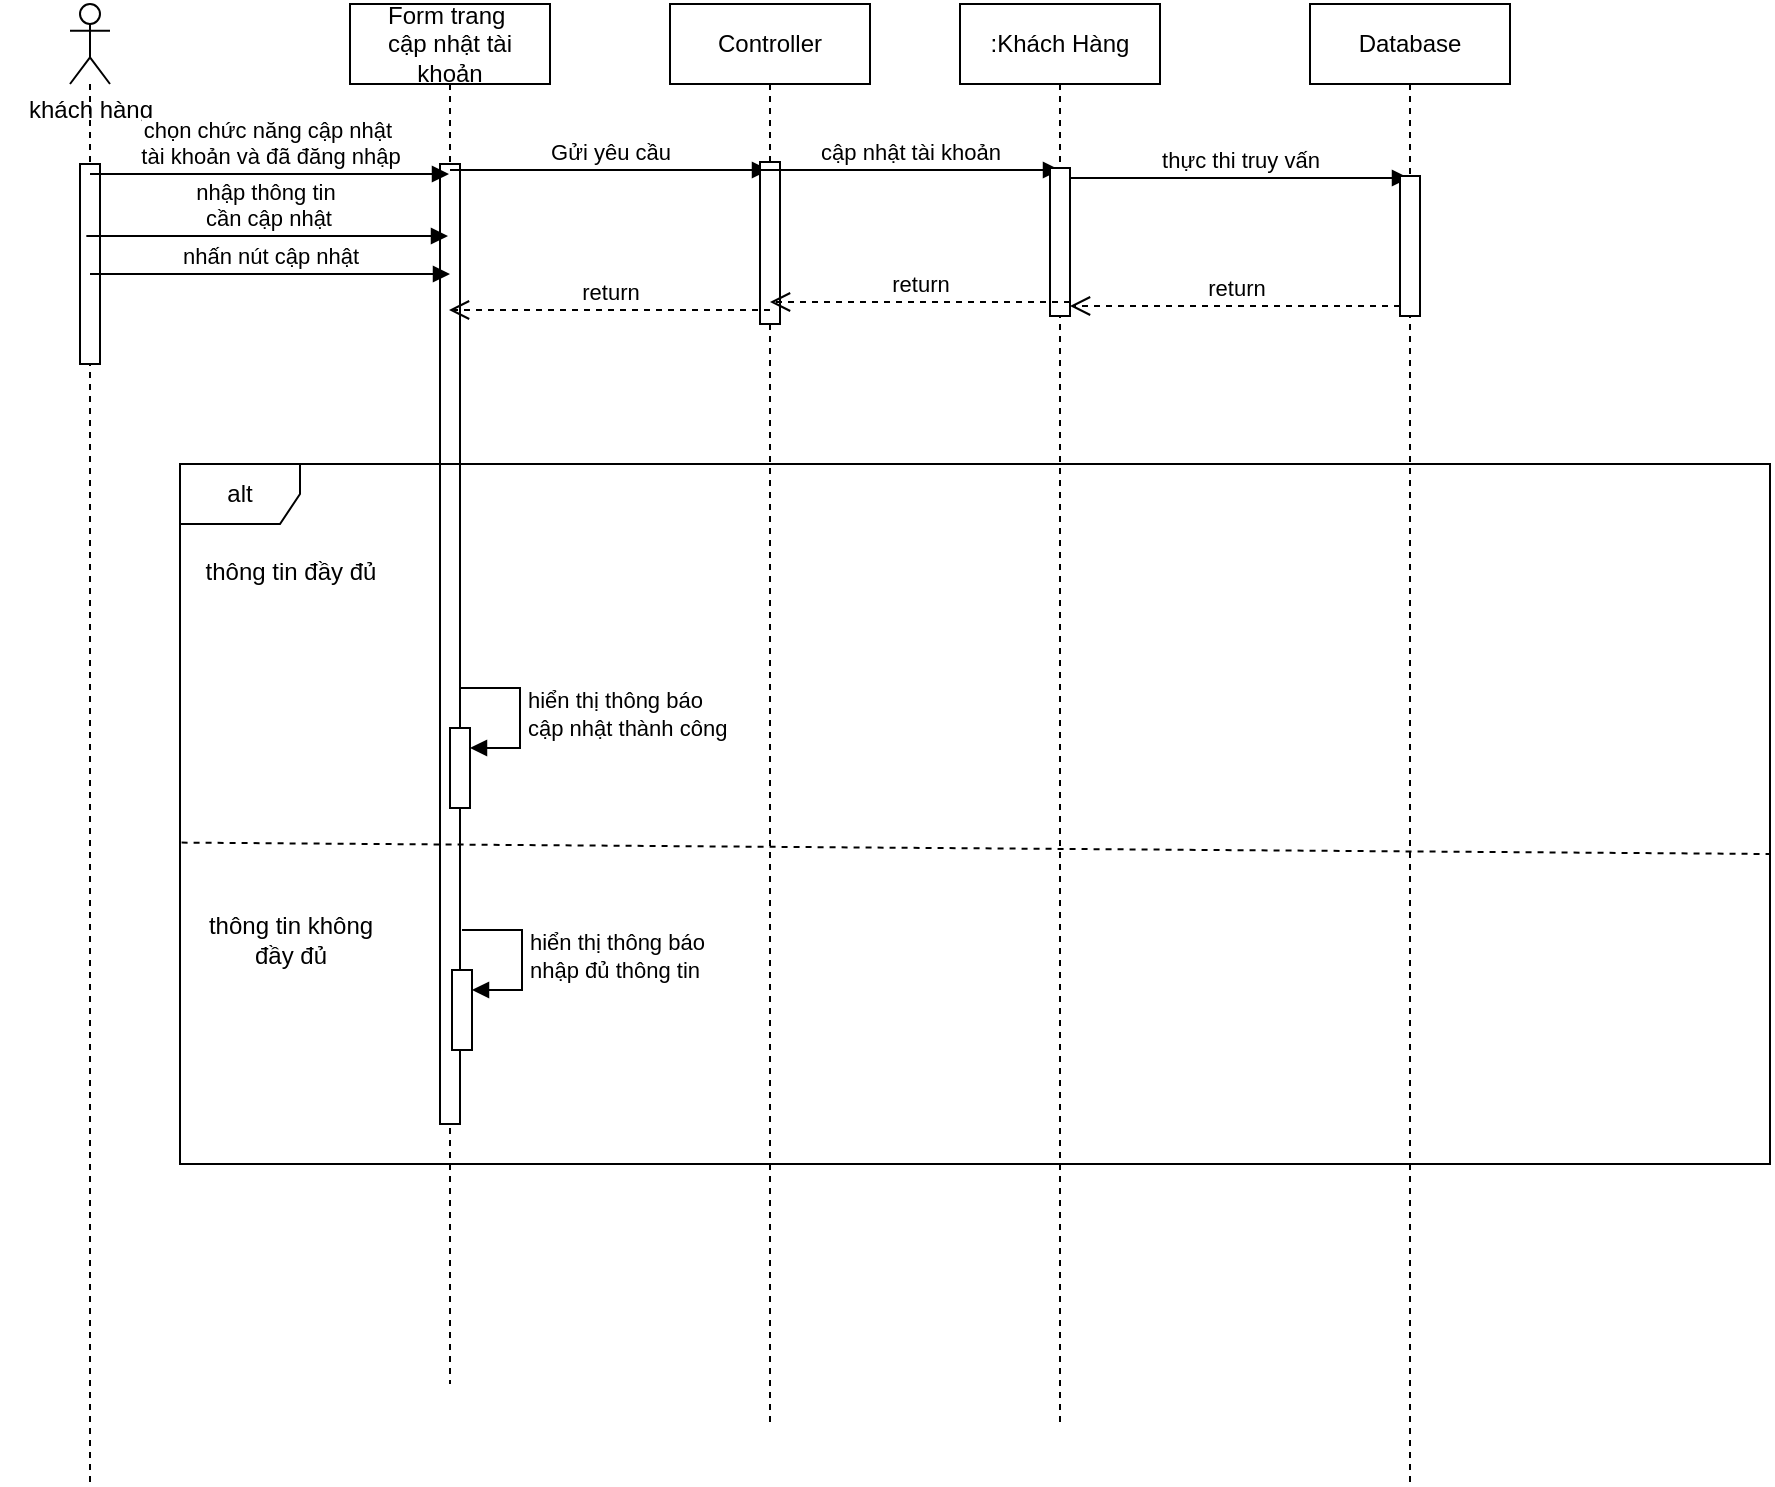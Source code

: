 <mxfile version="26.0.4">
  <diagram name="Page-1" id="ZII9o1JLxrGFV7_hvZJ1">
    <mxGraphModel dx="1900" dy="621" grid="1" gridSize="10" guides="1" tooltips="1" connect="1" arrows="1" fold="1" page="1" pageScale="1" pageWidth="850" pageHeight="1100" math="0" shadow="0">
      <root>
        <mxCell id="0" />
        <mxCell id="1" parent="0" />
        <mxCell id="C87BArZnOig4zJPpeXOv-1" value="" style="shape=umlLifeline;perimeter=lifelinePerimeter;whiteSpace=wrap;html=1;container=1;dropTarget=0;collapsible=0;recursiveResize=0;outlineConnect=0;portConstraint=eastwest;newEdgeStyle={&quot;curved&quot;:0,&quot;rounded&quot;:0};participant=umlActor;" parent="1" vertex="1">
          <mxGeometry x="-20" y="40" width="20" height="740" as="geometry" />
        </mxCell>
        <mxCell id="C87BArZnOig4zJPpeXOv-2" value="" style="html=1;points=[[0,0,0,0,5],[0,1,0,0,-5],[1,0,0,0,5],[1,1,0,0,-5]];perimeter=orthogonalPerimeter;outlineConnect=0;targetShapes=umlLifeline;portConstraint=eastwest;newEdgeStyle={&quot;curved&quot;:0,&quot;rounded&quot;:0};" parent="C87BArZnOig4zJPpeXOv-1" vertex="1">
          <mxGeometry x="5" y="80" width="10" height="100" as="geometry" />
        </mxCell>
        <mxCell id="C87BArZnOig4zJPpeXOv-3" value="Controller" style="shape=umlLifeline;perimeter=lifelinePerimeter;whiteSpace=wrap;html=1;container=1;dropTarget=0;collapsible=0;recursiveResize=0;outlineConnect=0;portConstraint=eastwest;newEdgeStyle={&quot;curved&quot;:0,&quot;rounded&quot;:0};" parent="1" vertex="1">
          <mxGeometry x="280" y="40" width="100" height="710" as="geometry" />
        </mxCell>
        <mxCell id="C87BArZnOig4zJPpeXOv-5" value="Form trang&amp;nbsp;&lt;div&gt;cập nhật tài khoản&lt;/div&gt;" style="shape=umlLifeline;perimeter=lifelinePerimeter;whiteSpace=wrap;html=1;container=1;dropTarget=0;collapsible=0;recursiveResize=0;outlineConnect=0;portConstraint=eastwest;newEdgeStyle={&quot;curved&quot;:0,&quot;rounded&quot;:0};" parent="1" vertex="1">
          <mxGeometry x="120" y="40" width="100" height="690" as="geometry" />
        </mxCell>
        <mxCell id="C87BArZnOig4zJPpeXOv-6" value="" style="html=1;points=[[0,0,0,0,5],[0,1,0,0,-5],[1,0,0,0,5],[1,1,0,0,-5]];perimeter=orthogonalPerimeter;outlineConnect=0;targetShapes=umlLifeline;portConstraint=eastwest;newEdgeStyle={&quot;curved&quot;:0,&quot;rounded&quot;:0};" parent="C87BArZnOig4zJPpeXOv-5" vertex="1">
          <mxGeometry x="45" y="80" width="10" height="480" as="geometry" />
        </mxCell>
        <mxCell id="C87BArZnOig4zJPpeXOv-7" value=":Khách Hàng" style="shape=umlLifeline;perimeter=lifelinePerimeter;whiteSpace=wrap;html=1;container=1;dropTarget=0;collapsible=0;recursiveResize=0;outlineConnect=0;portConstraint=eastwest;newEdgeStyle={&quot;curved&quot;:0,&quot;rounded&quot;:0};" parent="1" vertex="1">
          <mxGeometry x="425" y="40" width="100" height="710" as="geometry" />
        </mxCell>
        <mxCell id="C87BArZnOig4zJPpeXOv-9" value="Database" style="shape=umlLifeline;perimeter=lifelinePerimeter;whiteSpace=wrap;html=1;container=1;dropTarget=0;collapsible=0;recursiveResize=0;outlineConnect=0;portConstraint=eastwest;newEdgeStyle={&quot;curved&quot;:0,&quot;rounded&quot;:0};" parent="1" vertex="1">
          <mxGeometry x="600" y="40" width="100" height="740" as="geometry" />
        </mxCell>
        <mxCell id="C87BArZnOig4zJPpeXOv-11" value="khách hàng" style="text;html=1;align=center;verticalAlign=middle;resizable=0;points=[];autosize=1;strokeColor=none;fillColor=none;" parent="1" vertex="1">
          <mxGeometry x="-55" y="78" width="90" height="30" as="geometry" />
        </mxCell>
        <mxCell id="C87BArZnOig4zJPpeXOv-15" value="chọn chức năng cập nhật&amp;nbsp;&lt;div&gt;tài khoản và đã đăng nhập&lt;/div&gt;" style="html=1;verticalAlign=bottom;endArrow=block;curved=0;rounded=0;exitX=0.5;exitY=0.05;exitDx=0;exitDy=0;exitPerimeter=0;" parent="1" source="C87BArZnOig4zJPpeXOv-2" target="C87BArZnOig4zJPpeXOv-5" edge="1">
          <mxGeometry width="80" relative="1" as="geometry">
            <mxPoint x="30" y="110" as="sourcePoint" />
            <mxPoint x="110" y="110" as="targetPoint" />
          </mxGeometry>
        </mxCell>
        <mxCell id="C87BArZnOig4zJPpeXOv-25" value="Gửi yêu cầu" style="html=1;verticalAlign=bottom;endArrow=block;curved=0;rounded=0;" parent="1" edge="1">
          <mxGeometry width="80" relative="1" as="geometry">
            <mxPoint x="170" y="123" as="sourcePoint" />
            <mxPoint x="329.5" y="123" as="targetPoint" />
          </mxGeometry>
        </mxCell>
        <mxCell id="C87BArZnOig4zJPpeXOv-29" value="" style="html=1;points=[[0,0,0,0,5],[0,1,0,0,-5],[1,0,0,0,5],[1,1,0,0,-5]];perimeter=orthogonalPerimeter;outlineConnect=0;targetShapes=umlLifeline;portConstraint=eastwest;newEdgeStyle={&quot;curved&quot;:0,&quot;rounded&quot;:0};" parent="1" vertex="1">
          <mxGeometry x="325" y="119" width="10" height="81" as="geometry" />
        </mxCell>
        <mxCell id="GxprmWoYiNQX0bp0rDYo-17" value="nhập thông tin&amp;nbsp;&lt;div&gt;cần cập nhật&lt;/div&gt;" style="html=1;verticalAlign=bottom;endArrow=block;curved=0;rounded=0;" parent="1" edge="1">
          <mxGeometry width="80" relative="1" as="geometry">
            <mxPoint x="-11.833" y="156" as="sourcePoint" />
            <mxPoint x="169" y="156" as="targetPoint" />
          </mxGeometry>
        </mxCell>
        <mxCell id="GxprmWoYiNQX0bp0rDYo-18" value="nhấn nút cập nhật" style="html=1;verticalAlign=bottom;endArrow=block;curved=0;rounded=0;" parent="1" source="C87BArZnOig4zJPpeXOv-1" edge="1">
          <mxGeometry width="80" relative="1" as="geometry">
            <mxPoint x="20" y="175" as="sourcePoint" />
            <mxPoint x="170" y="175" as="targetPoint" />
          </mxGeometry>
        </mxCell>
        <mxCell id="GxprmWoYiNQX0bp0rDYo-25" value="alt" style="shape=umlFrame;whiteSpace=wrap;html=1;pointerEvents=0;" parent="1" vertex="1">
          <mxGeometry x="35" y="270" width="795" height="350" as="geometry" />
        </mxCell>
        <mxCell id="GxprmWoYiNQX0bp0rDYo-26" value="thông tin đầy đủ" style="text;html=1;align=center;verticalAlign=middle;resizable=0;points=[];autosize=1;strokeColor=none;fillColor=none;" parent="1" vertex="1">
          <mxGeometry x="35" y="309" width="110" height="30" as="geometry" />
        </mxCell>
        <mxCell id="TeXywMYYT8aZMlcioOxs-1" value="" style="html=1;points=[[0,0,0,0,5],[0,1,0,0,-5],[1,0,0,0,5],[1,1,0,0,-5]];perimeter=orthogonalPerimeter;outlineConnect=0;targetShapes=umlLifeline;portConstraint=eastwest;newEdgeStyle={&quot;curved&quot;:0,&quot;rounded&quot;:0};" parent="1" vertex="1">
          <mxGeometry x="170" y="402" width="10" height="40" as="geometry" />
        </mxCell>
        <mxCell id="TeXywMYYT8aZMlcioOxs-2" value="hiển thị thông báo&lt;div&gt;cập nhật thành công&lt;/div&gt;" style="html=1;align=left;spacingLeft=2;endArrow=block;rounded=0;edgeStyle=orthogonalEdgeStyle;curved=0;rounded=0;" parent="1" target="TeXywMYYT8aZMlcioOxs-1" edge="1">
          <mxGeometry relative="1" as="geometry">
            <mxPoint x="175" y="382" as="sourcePoint" />
            <Array as="points">
              <mxPoint x="205" y="412" />
            </Array>
          </mxGeometry>
        </mxCell>
        <mxCell id="TeXywMYYT8aZMlcioOxs-3" value="" style="endArrow=none;dashed=1;html=1;rounded=0;exitX=0.001;exitY=0.69;exitDx=0;exitDy=0;exitPerimeter=0;" parent="1" edge="1">
          <mxGeometry width="50" height="50" relative="1" as="geometry">
            <mxPoint x="35.795" y="459.3" as="sourcePoint" />
            <mxPoint x="830" y="465" as="targetPoint" />
            <Array as="points">
              <mxPoint x="830" y="465" />
            </Array>
          </mxGeometry>
        </mxCell>
        <mxCell id="TeXywMYYT8aZMlcioOxs-4" value="" style="html=1;points=[[0,0,0,0,5],[0,1,0,0,-5],[1,0,0,0,5],[1,1,0,0,-5]];perimeter=orthogonalPerimeter;outlineConnect=0;targetShapes=umlLifeline;portConstraint=eastwest;newEdgeStyle={&quot;curved&quot;:0,&quot;rounded&quot;:0};" parent="1" vertex="1">
          <mxGeometry x="171" y="523" width="10" height="40" as="geometry" />
        </mxCell>
        <mxCell id="TeXywMYYT8aZMlcioOxs-5" value="hiển thị thông báo&lt;div&gt;nhập đủ thông tin&lt;/div&gt;" style="html=1;align=left;spacingLeft=2;endArrow=block;rounded=0;edgeStyle=orthogonalEdgeStyle;curved=0;rounded=0;" parent="1" target="TeXywMYYT8aZMlcioOxs-4" edge="1">
          <mxGeometry relative="1" as="geometry">
            <mxPoint x="176" y="503" as="sourcePoint" />
            <Array as="points">
              <mxPoint x="206" y="533" />
            </Array>
          </mxGeometry>
        </mxCell>
        <mxCell id="TeXywMYYT8aZMlcioOxs-11" value="thông tin không&lt;div&gt;đầy đủ&lt;/div&gt;" style="text;html=1;align=center;verticalAlign=middle;resizable=0;points=[];autosize=1;strokeColor=none;fillColor=none;" parent="1" vertex="1">
          <mxGeometry x="35" y="488" width="110" height="40" as="geometry" />
        </mxCell>
        <mxCell id="UYxeGZNgUCMooNCchVkU-2" value="cập nhật tài khoản" style="html=1;verticalAlign=bottom;endArrow=block;curved=0;rounded=0;entryX=0;entryY=0;entryDx=0;entryDy=0;entryPerimeter=0;" parent="1" edge="1">
          <mxGeometry width="80" relative="1" as="geometry">
            <mxPoint x="325" y="123" as="sourcePoint" />
            <mxPoint x="475" y="123" as="targetPoint" />
          </mxGeometry>
        </mxCell>
        <mxCell id="UYxeGZNgUCMooNCchVkU-3" value="thực thi truy vấn" style="html=1;verticalAlign=bottom;endArrow=block;curved=0;rounded=0;" parent="1" edge="1">
          <mxGeometry width="80" relative="1" as="geometry">
            <mxPoint x="480" y="127" as="sourcePoint" />
            <mxPoint x="649.5" y="127" as="targetPoint" />
          </mxGeometry>
        </mxCell>
        <mxCell id="UYxeGZNgUCMooNCchVkU-5" value="" style="html=1;points=[[0,0,0,0,5],[0,1,0,0,-5],[1,0,0,0,5],[1,1,0,0,-5]];perimeter=orthogonalPerimeter;outlineConnect=0;targetShapes=umlLifeline;portConstraint=eastwest;newEdgeStyle={&quot;curved&quot;:0,&quot;rounded&quot;:0};" parent="1" vertex="1">
          <mxGeometry x="470" y="122" width="10" height="74" as="geometry" />
        </mxCell>
        <mxCell id="UYxeGZNgUCMooNCchVkU-6" value="" style="html=1;points=[[0,0,0,0,5],[0,1,0,0,-5],[1,0,0,0,5],[1,1,0,0,-5]];perimeter=orthogonalPerimeter;outlineConnect=0;targetShapes=umlLifeline;portConstraint=eastwest;newEdgeStyle={&quot;curved&quot;:0,&quot;rounded&quot;:0};" parent="1" vertex="1">
          <mxGeometry x="645" y="126" width="10" height="70" as="geometry" />
        </mxCell>
        <mxCell id="UYxeGZNgUCMooNCchVkU-7" value="return" style="html=1;verticalAlign=bottom;endArrow=open;dashed=1;endSize=8;curved=0;rounded=0;entryX=1;entryY=1;entryDx=0;entryDy=-5;entryPerimeter=0;" parent="1" source="UYxeGZNgUCMooNCchVkU-6" target="UYxeGZNgUCMooNCchVkU-5" edge="1">
          <mxGeometry relative="1" as="geometry">
            <mxPoint x="640" y="246" as="sourcePoint" />
            <mxPoint x="560" y="246" as="targetPoint" />
          </mxGeometry>
        </mxCell>
        <mxCell id="UYxeGZNgUCMooNCchVkU-8" value="return" style="html=1;verticalAlign=bottom;endArrow=open;dashed=1;endSize=8;curved=0;rounded=0;" parent="1" edge="1">
          <mxGeometry relative="1" as="geometry">
            <mxPoint x="480" y="189" as="sourcePoint" />
            <mxPoint x="330" y="189" as="targetPoint" />
          </mxGeometry>
        </mxCell>
        <mxCell id="UYxeGZNgUCMooNCchVkU-9" value="return" style="html=1;verticalAlign=bottom;endArrow=open;dashed=1;endSize=8;curved=0;rounded=0;" parent="1" edge="1">
          <mxGeometry relative="1" as="geometry">
            <mxPoint x="330" y="193" as="sourcePoint" />
            <mxPoint x="169.5" y="193" as="targetPoint" />
          </mxGeometry>
        </mxCell>
      </root>
    </mxGraphModel>
  </diagram>
</mxfile>
